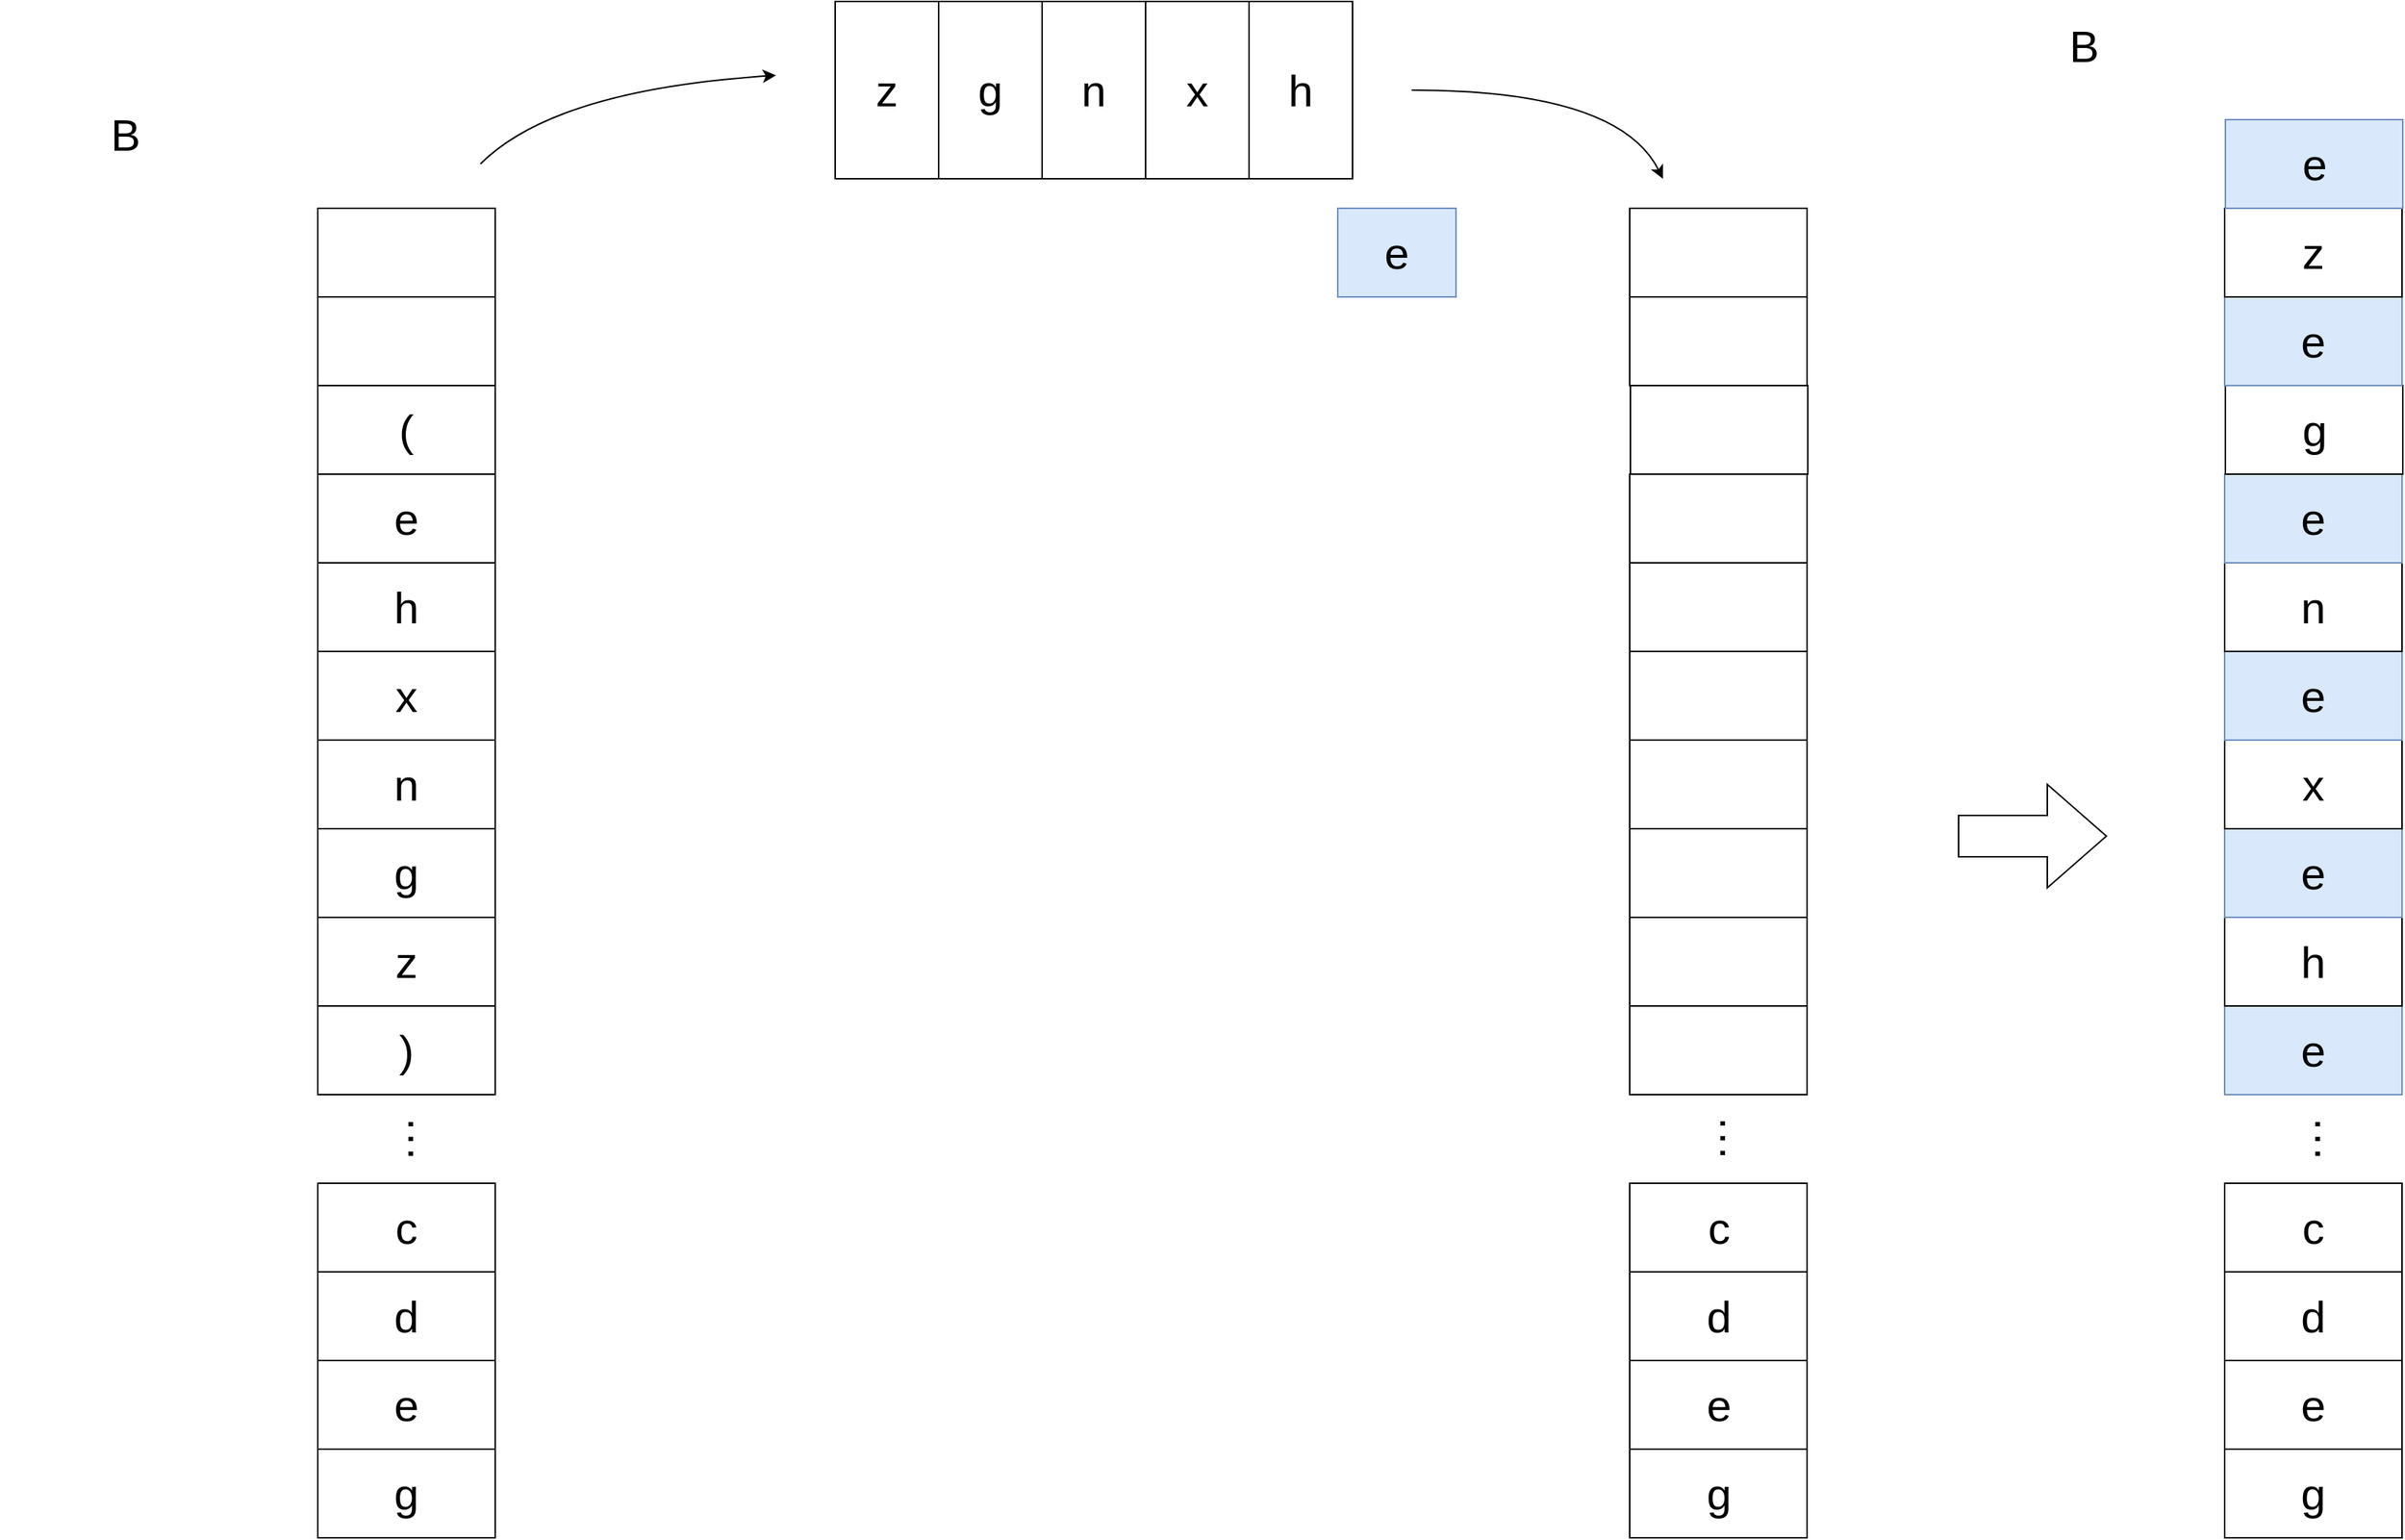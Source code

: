 <mxfile pages="1" version="11.2.1" type="device"><diagram id="Id6ROsi4k1U_GY4rT8gS" name="第 1 页"><mxGraphModel dx="2595" dy="1583" grid="1" gridSize="10" guides="1" tooltips="1" connect="1" arrows="1" fold="1" page="1" pageScale="1" pageWidth="4681" pageHeight="3300" math="0" shadow="0"><root><mxCell id="0"/><mxCell id="1" parent="0"/><mxCell id="lvKYHr3ybYr7_MKYL-g0-1" value="g" style="rounded=0;whiteSpace=wrap;html=1;fontSize=30;" parent="1" vertex="1"><mxGeometry x="1070" y="1510" width="120" height="60" as="geometry"/></mxCell><mxCell id="lvKYHr3ybYr7_MKYL-g0-2" value="e" style="rounded=0;whiteSpace=wrap;html=1;fontSize=30;" parent="1" vertex="1"><mxGeometry x="1070" y="1450" width="120" height="60" as="geometry"/></mxCell><mxCell id="lvKYHr3ybYr7_MKYL-g0-3" value="d" style="rounded=0;whiteSpace=wrap;html=1;fontSize=30;" parent="1" vertex="1"><mxGeometry x="1070" y="1390" width="120" height="60" as="geometry"/></mxCell><mxCell id="lvKYHr3ybYr7_MKYL-g0-4" value="c" style="rounded=0;whiteSpace=wrap;html=1;fontSize=30;" parent="1" vertex="1"><mxGeometry x="1070" y="1330" width="120" height="60" as="geometry"/></mxCell><mxCell id="lvKYHr3ybYr7_MKYL-g0-8" value="B" style="text;html=1;strokeColor=none;fillColor=none;align=center;verticalAlign=middle;whiteSpace=wrap;rounded=0;fontSize=30;" parent="1" vertex="1"><mxGeometry x="855" y="590" width="170" height="60" as="geometry"/></mxCell><mxCell id="beqqApmnBb-DM2AAd3TF-11" value=")" style="rounded=0;whiteSpace=wrap;html=1;fontSize=30;" vertex="1" parent="1"><mxGeometry x="1070" y="1210" width="120" height="60" as="geometry"/></mxCell><mxCell id="beqqApmnBb-DM2AAd3TF-12" value="z" style="rounded=0;whiteSpace=wrap;html=1;fontSize=30;" vertex="1" parent="1"><mxGeometry x="1070" y="1150" width="120" height="60" as="geometry"/></mxCell><mxCell id="beqqApmnBb-DM2AAd3TF-13" value="g" style="rounded=0;whiteSpace=wrap;html=1;fontSize=30;" vertex="1" parent="1"><mxGeometry x="1070" y="1090" width="120" height="60" as="geometry"/></mxCell><mxCell id="beqqApmnBb-DM2AAd3TF-14" value="n" style="rounded=0;whiteSpace=wrap;html=1;fontSize=30;" vertex="1" parent="1"><mxGeometry x="1070" y="1030" width="120" height="60" as="geometry"/></mxCell><mxCell id="beqqApmnBb-DM2AAd3TF-15" value="x" style="rounded=0;whiteSpace=wrap;html=1;fontSize=30;" vertex="1" parent="1"><mxGeometry x="1070" y="970" width="120" height="60" as="geometry"/></mxCell><mxCell id="beqqApmnBb-DM2AAd3TF-16" value="h" style="rounded=0;whiteSpace=wrap;html=1;fontSize=30;" vertex="1" parent="1"><mxGeometry x="1070" y="910" width="120" height="60" as="geometry"/></mxCell><mxCell id="beqqApmnBb-DM2AAd3TF-17" value="e" style="rounded=0;whiteSpace=wrap;html=1;fontSize=30;" vertex="1" parent="1"><mxGeometry x="1070" y="850" width="120" height="60" as="geometry"/></mxCell><mxCell id="beqqApmnBb-DM2AAd3TF-18" value="···" style="text;html=1;strokeColor=none;fillColor=none;align=center;verticalAlign=middle;whiteSpace=wrap;rounded=0;fontSize=30;direction=west;rotation=-90;" vertex="1" parent="1"><mxGeometry x="1110" y="1290" width="40" height="20" as="geometry"/></mxCell><mxCell id="beqqApmnBb-DM2AAd3TF-19" value="(" style="rounded=0;whiteSpace=wrap;html=1;fontSize=30;" vertex="1" parent="1"><mxGeometry x="1070" y="790" width="120" height="60" as="geometry"/></mxCell><mxCell id="beqqApmnBb-DM2AAd3TF-20" value="" style="rounded=0;whiteSpace=wrap;html=1;fontSize=30;" vertex="1" parent="1"><mxGeometry x="1070" y="730" width="120" height="60" as="geometry"/></mxCell><mxCell id="beqqApmnBb-DM2AAd3TF-21" value="" style="rounded=0;whiteSpace=wrap;html=1;fontSize=30;" vertex="1" parent="1"><mxGeometry x="1070" y="670" width="120" height="60" as="geometry"/></mxCell><mxCell id="beqqApmnBb-DM2AAd3TF-30" value="h" style="rounded=0;whiteSpace=wrap;html=1;fontSize=30;" vertex="1" parent="1"><mxGeometry x="1700" y="530" width="70" height="120" as="geometry"/></mxCell><mxCell id="beqqApmnBb-DM2AAd3TF-31" value="x" style="rounded=0;whiteSpace=wrap;html=1;fontSize=30;" vertex="1" parent="1"><mxGeometry x="1630" y="530" width="70" height="120" as="geometry"/></mxCell><mxCell id="beqqApmnBb-DM2AAd3TF-32" value="n" style="rounded=0;whiteSpace=wrap;html=1;fontSize=30;" vertex="1" parent="1"><mxGeometry x="1560" y="530" width="70" height="120" as="geometry"/></mxCell><mxCell id="beqqApmnBb-DM2AAd3TF-33" value="g" style="rounded=0;whiteSpace=wrap;html=1;fontSize=30;" vertex="1" parent="1"><mxGeometry x="1490" y="530" width="70" height="120" as="geometry"/></mxCell><mxCell id="beqqApmnBb-DM2AAd3TF-34" value="z" style="rounded=0;whiteSpace=wrap;html=1;fontSize=30;" vertex="1" parent="1"><mxGeometry x="1420" y="530" width="70" height="120" as="geometry"/></mxCell><mxCell id="beqqApmnBb-DM2AAd3TF-38" value="" style="endArrow=classic;html=1;fontSize=30;curved=1;" edge="1" parent="1"><mxGeometry width="50" height="50" relative="1" as="geometry"><mxPoint x="1180" y="640" as="sourcePoint"/><mxPoint x="1380" y="580" as="targetPoint"/><Array as="points"><mxPoint x="1230" y="590"/></Array></mxGeometry></mxCell><mxCell id="beqqApmnBb-DM2AAd3TF-39" value="g" style="rounded=0;whiteSpace=wrap;html=1;fontSize=30;" vertex="1" parent="1"><mxGeometry x="1957.5" y="1510" width="120" height="60" as="geometry"/></mxCell><mxCell id="beqqApmnBb-DM2AAd3TF-40" value="e" style="rounded=0;whiteSpace=wrap;html=1;fontSize=30;" vertex="1" parent="1"><mxGeometry x="1957.5" y="1450" width="120" height="60" as="geometry"/></mxCell><mxCell id="beqqApmnBb-DM2AAd3TF-41" value="d" style="rounded=0;whiteSpace=wrap;html=1;fontSize=30;" vertex="1" parent="1"><mxGeometry x="1957.5" y="1390" width="120" height="60" as="geometry"/></mxCell><mxCell id="beqqApmnBb-DM2AAd3TF-42" value="c" style="rounded=0;whiteSpace=wrap;html=1;fontSize=30;" vertex="1" parent="1"><mxGeometry x="1957.5" y="1330" width="120" height="60" as="geometry"/></mxCell><mxCell id="beqqApmnBb-DM2AAd3TF-44" value="" style="rounded=0;whiteSpace=wrap;html=1;fontSize=30;" vertex="1" parent="1"><mxGeometry x="1957.5" y="1210" width="120" height="60" as="geometry"/></mxCell><mxCell id="beqqApmnBb-DM2AAd3TF-45" value="" style="rounded=0;whiteSpace=wrap;html=1;fontSize=30;" vertex="1" parent="1"><mxGeometry x="1957.5" y="1150" width="120" height="60" as="geometry"/></mxCell><mxCell id="beqqApmnBb-DM2AAd3TF-46" value="" style="rounded=0;whiteSpace=wrap;html=1;fontSize=30;" vertex="1" parent="1"><mxGeometry x="1957.5" y="1090" width="120" height="60" as="geometry"/></mxCell><mxCell id="beqqApmnBb-DM2AAd3TF-47" value="" style="rounded=0;whiteSpace=wrap;html=1;fontSize=30;" vertex="1" parent="1"><mxGeometry x="1957.5" y="1030" width="120" height="60" as="geometry"/></mxCell><mxCell id="beqqApmnBb-DM2AAd3TF-48" value="" style="rounded=0;whiteSpace=wrap;html=1;fontSize=30;" vertex="1" parent="1"><mxGeometry x="1957.5" y="970" width="120" height="60" as="geometry"/></mxCell><mxCell id="beqqApmnBb-DM2AAd3TF-49" value="" style="rounded=0;whiteSpace=wrap;html=1;fontSize=30;" vertex="1" parent="1"><mxGeometry x="1957.5" y="910" width="120" height="60" as="geometry"/></mxCell><mxCell id="beqqApmnBb-DM2AAd3TF-50" value="" style="rounded=0;whiteSpace=wrap;html=1;fontSize=30;" vertex="1" parent="1"><mxGeometry x="1957.5" y="850" width="120" height="60" as="geometry"/></mxCell><mxCell id="beqqApmnBb-DM2AAd3TF-51" value="···" style="text;html=1;strokeColor=none;fillColor=none;align=center;verticalAlign=middle;whiteSpace=wrap;rounded=0;fontSize=30;direction=west;rotation=-90;" vertex="1" parent="1"><mxGeometry x="1997.5" y="1290" width="40" height="20" as="geometry"/></mxCell><mxCell id="beqqApmnBb-DM2AAd3TF-52" value="" style="rounded=0;whiteSpace=wrap;html=1;fontSize=30;" vertex="1" parent="1"><mxGeometry x="1958" y="790" width="120" height="60" as="geometry"/></mxCell><mxCell id="beqqApmnBb-DM2AAd3TF-53" value="" style="rounded=0;whiteSpace=wrap;html=1;fontSize=30;" vertex="1" parent="1"><mxGeometry x="1957.5" y="730" width="120" height="60" as="geometry"/></mxCell><mxCell id="beqqApmnBb-DM2AAd3TF-54" value="" style="rounded=0;whiteSpace=wrap;html=1;fontSize=30;" vertex="1" parent="1"><mxGeometry x="1957.5" y="670" width="120" height="60" as="geometry"/></mxCell><mxCell id="beqqApmnBb-DM2AAd3TF-55" value="" style="endArrow=classic;html=1;fontSize=30;curved=1;" edge="1" parent="1"><mxGeometry width="50" height="50" relative="1" as="geometry"><mxPoint x="1810" y="590" as="sourcePoint"/><mxPoint x="1980" y="650" as="targetPoint"/><Array as="points"><mxPoint x="1950" y="590"/></Array></mxGeometry></mxCell><mxCell id="beqqApmnBb-DM2AAd3TF-56" value="" style="html=1;shadow=0;dashed=0;align=center;verticalAlign=middle;shape=mxgraph.arrows2.arrow;dy=0.6;dx=40;notch=0;fontSize=30;" vertex="1" parent="1"><mxGeometry x="2180" y="1060" width="100" height="70" as="geometry"/></mxCell><mxCell id="beqqApmnBb-DM2AAd3TF-57" value="g" style="rounded=0;whiteSpace=wrap;html=1;fontSize=30;" vertex="1" parent="1"><mxGeometry x="2360" y="1510" width="120" height="60" as="geometry"/></mxCell><mxCell id="beqqApmnBb-DM2AAd3TF-58" value="e" style="rounded=0;whiteSpace=wrap;html=1;fontSize=30;" vertex="1" parent="1"><mxGeometry x="2360" y="1450" width="120" height="60" as="geometry"/></mxCell><mxCell id="beqqApmnBb-DM2AAd3TF-59" value="d" style="rounded=0;whiteSpace=wrap;html=1;fontSize=30;" vertex="1" parent="1"><mxGeometry x="2360" y="1390" width="120" height="60" as="geometry"/></mxCell><mxCell id="beqqApmnBb-DM2AAd3TF-60" value="c" style="rounded=0;whiteSpace=wrap;html=1;fontSize=30;" vertex="1" parent="1"><mxGeometry x="2360" y="1330" width="120" height="60" as="geometry"/></mxCell><mxCell id="beqqApmnBb-DM2AAd3TF-61" value="e" style="rounded=0;whiteSpace=wrap;html=1;fontSize=30;fillColor=#dae8fc;strokeColor=#6c8ebf;" vertex="1" parent="1"><mxGeometry x="2360" y="1210" width="120" height="60" as="geometry"/></mxCell><mxCell id="beqqApmnBb-DM2AAd3TF-62" value="h" style="rounded=0;whiteSpace=wrap;html=1;fontSize=30;" vertex="1" parent="1"><mxGeometry x="2360" y="1150" width="120" height="60" as="geometry"/></mxCell><mxCell id="beqqApmnBb-DM2AAd3TF-63" value="e" style="rounded=0;whiteSpace=wrap;html=1;fontSize=30;fillColor=#dae8fc;strokeColor=#6c8ebf;" vertex="1" parent="1"><mxGeometry x="2360" y="1090" width="120" height="60" as="geometry"/></mxCell><mxCell id="beqqApmnBb-DM2AAd3TF-64" value="x" style="rounded=0;whiteSpace=wrap;html=1;fontSize=30;" vertex="1" parent="1"><mxGeometry x="2360" y="1030" width="120" height="60" as="geometry"/></mxCell><mxCell id="beqqApmnBb-DM2AAd3TF-65" value="e" style="rounded=0;whiteSpace=wrap;html=1;fontSize=30;fillColor=#dae8fc;strokeColor=#6c8ebf;" vertex="1" parent="1"><mxGeometry x="2360" y="970" width="120" height="60" as="geometry"/></mxCell><mxCell id="beqqApmnBb-DM2AAd3TF-66" value="n" style="rounded=0;whiteSpace=wrap;html=1;fontSize=30;" vertex="1" parent="1"><mxGeometry x="2360" y="910" width="120" height="60" as="geometry"/></mxCell><mxCell id="beqqApmnBb-DM2AAd3TF-67" value="e" style="rounded=0;whiteSpace=wrap;html=1;fontSize=30;fillColor=#dae8fc;strokeColor=#6c8ebf;" vertex="1" parent="1"><mxGeometry x="2360" y="850" width="120" height="60" as="geometry"/></mxCell><mxCell id="beqqApmnBb-DM2AAd3TF-68" value="···" style="text;html=1;strokeColor=none;fillColor=none;align=center;verticalAlign=middle;whiteSpace=wrap;rounded=0;fontSize=30;direction=west;rotation=-90;" vertex="1" parent="1"><mxGeometry x="2400" y="1290" width="40" height="20" as="geometry"/></mxCell><mxCell id="beqqApmnBb-DM2AAd3TF-69" value="g" style="rounded=0;whiteSpace=wrap;html=1;fontSize=30;" vertex="1" parent="1"><mxGeometry x="2360.5" y="790" width="120" height="60" as="geometry"/></mxCell><mxCell id="beqqApmnBb-DM2AAd3TF-70" value="e" style="rounded=0;whiteSpace=wrap;html=1;fontSize=30;fillColor=#dae8fc;strokeColor=#6c8ebf;" vertex="1" parent="1"><mxGeometry x="2360" y="730" width="120" height="60" as="geometry"/></mxCell><mxCell id="beqqApmnBb-DM2AAd3TF-71" value="z" style="rounded=0;whiteSpace=wrap;html=1;fontSize=30;" vertex="1" parent="1"><mxGeometry x="2360" y="670" width="120" height="60" as="geometry"/></mxCell><mxCell id="beqqApmnBb-DM2AAd3TF-72" value="B" style="text;html=1;strokeColor=none;fillColor=none;align=center;verticalAlign=middle;whiteSpace=wrap;rounded=0;fontSize=30;" vertex="1" parent="1"><mxGeometry x="2180" y="530" width="170" height="60" as="geometry"/></mxCell><mxCell id="beqqApmnBb-DM2AAd3TF-73" value="e" style="text;html=1;strokeColor=#6c8ebf;fillColor=#dae8fc;align=center;verticalAlign=middle;whiteSpace=wrap;rounded=0;fontSize=30;" vertex="1" parent="1"><mxGeometry x="1760" y="670" width="80" height="60" as="geometry"/></mxCell><mxCell id="beqqApmnBb-DM2AAd3TF-74" value="e" style="rounded=0;whiteSpace=wrap;html=1;fontSize=30;fillColor=#dae8fc;strokeColor=#6c8ebf;" vertex="1" parent="1"><mxGeometry x="2360.5" y="610" width="120" height="60" as="geometry"/></mxCell></root></mxGraphModel></diagram></mxfile>